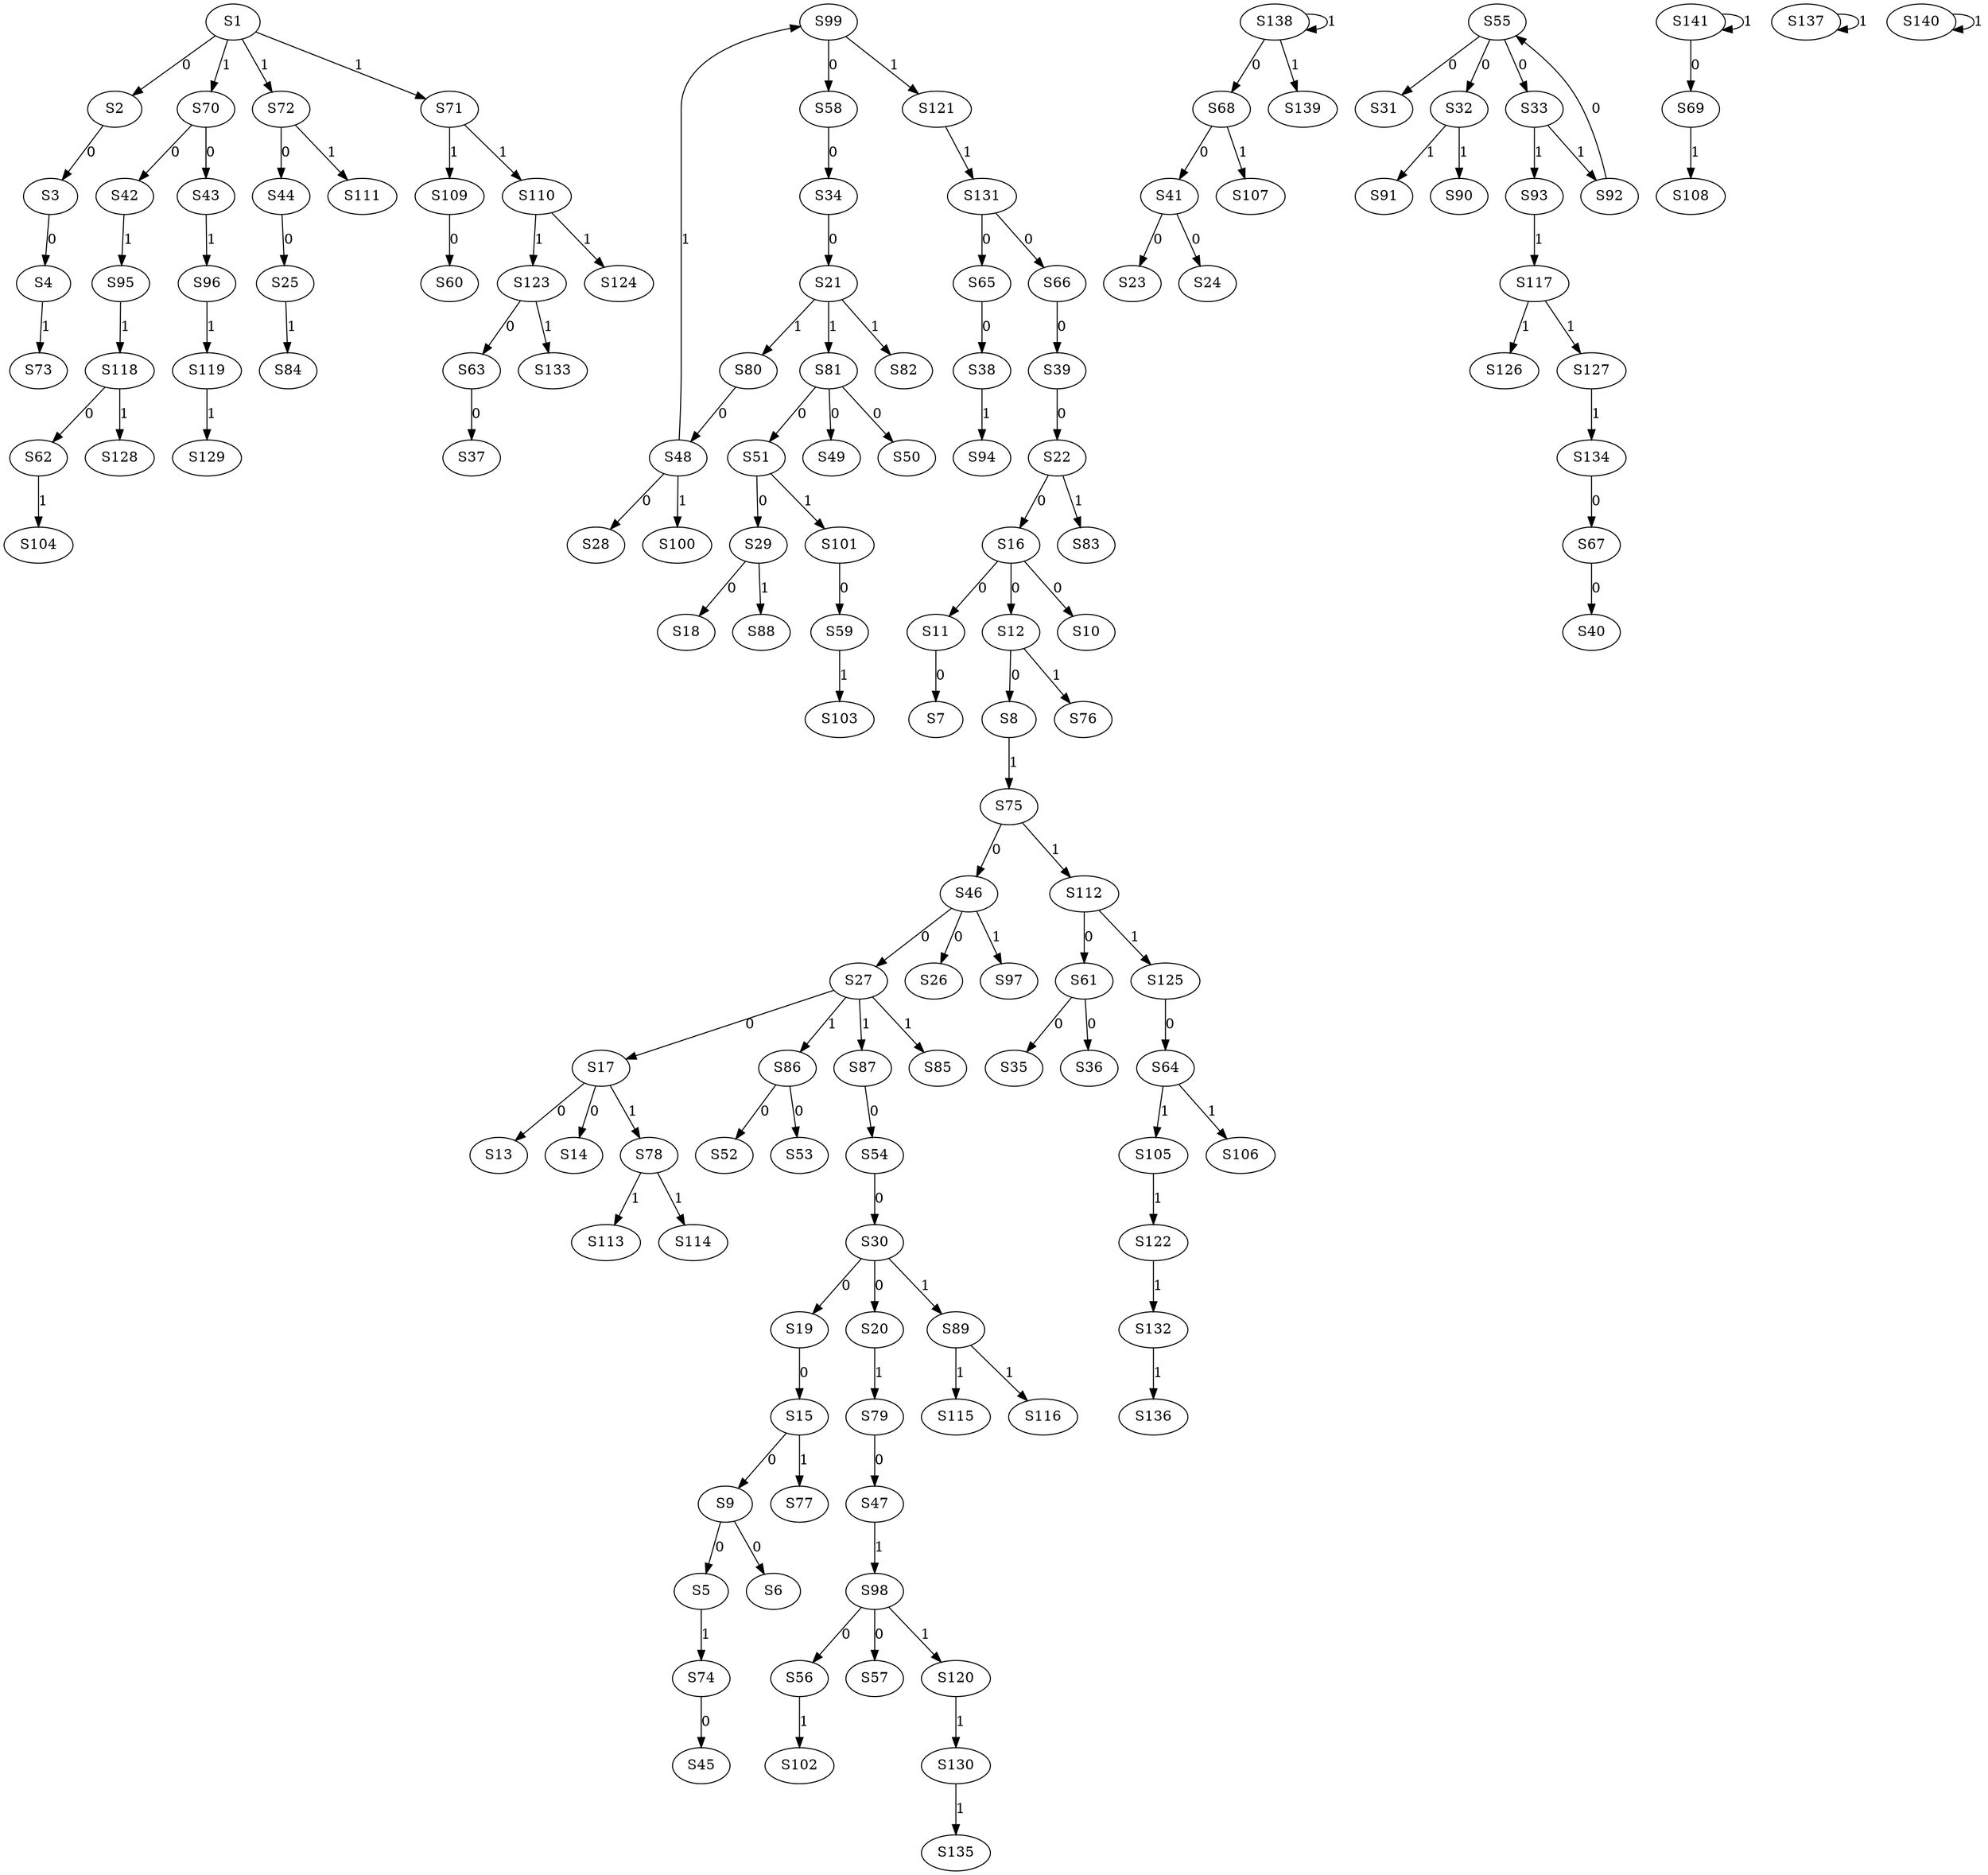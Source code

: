 strict digraph {
	S1 -> S2 [ label = 0 ];
	S2 -> S3 [ label = 0 ];
	S3 -> S4 [ label = 0 ];
	S9 -> S5 [ label = 0 ];
	S9 -> S6 [ label = 0 ];
	S11 -> S7 [ label = 0 ];
	S12 -> S8 [ label = 0 ];
	S15 -> S9 [ label = 0 ];
	S16 -> S10 [ label = 0 ];
	S16 -> S11 [ label = 0 ];
	S16 -> S12 [ label = 0 ];
	S17 -> S13 [ label = 0 ];
	S17 -> S14 [ label = 0 ];
	S19 -> S15 [ label = 0 ];
	S22 -> S16 [ label = 0 ];
	S27 -> S17 [ label = 0 ];
	S29 -> S18 [ label = 0 ];
	S30 -> S19 [ label = 0 ];
	S30 -> S20 [ label = 0 ];
	S34 -> S21 [ label = 0 ];
	S39 -> S22 [ label = 0 ];
	S41 -> S23 [ label = 0 ];
	S41 -> S24 [ label = 0 ];
	S44 -> S25 [ label = 0 ];
	S46 -> S26 [ label = 0 ];
	S46 -> S27 [ label = 0 ];
	S48 -> S28 [ label = 0 ];
	S51 -> S29 [ label = 0 ];
	S54 -> S30 [ label = 0 ];
	S55 -> S31 [ label = 0 ];
	S55 -> S32 [ label = 0 ];
	S55 -> S33 [ label = 0 ];
	S58 -> S34 [ label = 0 ];
	S61 -> S35 [ label = 0 ];
	S61 -> S36 [ label = 0 ];
	S63 -> S37 [ label = 0 ];
	S65 -> S38 [ label = 0 ];
	S66 -> S39 [ label = 0 ];
	S67 -> S40 [ label = 0 ];
	S68 -> S41 [ label = 0 ];
	S70 -> S42 [ label = 0 ];
	S70 -> S43 [ label = 0 ];
	S72 -> S44 [ label = 0 ];
	S74 -> S45 [ label = 0 ];
	S75 -> S46 [ label = 0 ];
	S79 -> S47 [ label = 0 ];
	S80 -> S48 [ label = 0 ];
	S81 -> S49 [ label = 0 ];
	S81 -> S50 [ label = 0 ];
	S81 -> S51 [ label = 0 ];
	S86 -> S52 [ label = 0 ];
	S86 -> S53 [ label = 0 ];
	S87 -> S54 [ label = 0 ];
	S92 -> S55 [ label = 0 ];
	S98 -> S56 [ label = 0 ];
	S98 -> S57 [ label = 0 ];
	S99 -> S58 [ label = 0 ];
	S101 -> S59 [ label = 0 ];
	S109 -> S60 [ label = 0 ];
	S112 -> S61 [ label = 0 ];
	S118 -> S62 [ label = 0 ];
	S123 -> S63 [ label = 0 ];
	S125 -> S64 [ label = 0 ];
	S131 -> S65 [ label = 0 ];
	S131 -> S66 [ label = 0 ];
	S134 -> S67 [ label = 0 ];
	S138 -> S68 [ label = 0 ];
	S141 -> S69 [ label = 0 ];
	S1 -> S70 [ label = 1 ];
	S1 -> S71 [ label = 1 ];
	S1 -> S72 [ label = 1 ];
	S4 -> S73 [ label = 1 ];
	S5 -> S74 [ label = 1 ];
	S8 -> S75 [ label = 1 ];
	S12 -> S76 [ label = 1 ];
	S15 -> S77 [ label = 1 ];
	S17 -> S78 [ label = 1 ];
	S20 -> S79 [ label = 1 ];
	S21 -> S80 [ label = 1 ];
	S21 -> S81 [ label = 1 ];
	S21 -> S82 [ label = 1 ];
	S22 -> S83 [ label = 1 ];
	S25 -> S84 [ label = 1 ];
	S27 -> S85 [ label = 1 ];
	S27 -> S86 [ label = 1 ];
	S27 -> S87 [ label = 1 ];
	S29 -> S88 [ label = 1 ];
	S30 -> S89 [ label = 1 ];
	S32 -> S90 [ label = 1 ];
	S32 -> S91 [ label = 1 ];
	S33 -> S92 [ label = 1 ];
	S33 -> S93 [ label = 1 ];
	S38 -> S94 [ label = 1 ];
	S42 -> S95 [ label = 1 ];
	S43 -> S96 [ label = 1 ];
	S46 -> S97 [ label = 1 ];
	S47 -> S98 [ label = 1 ];
	S48 -> S99 [ label = 1 ];
	S48 -> S100 [ label = 1 ];
	S51 -> S101 [ label = 1 ];
	S56 -> S102 [ label = 1 ];
	S59 -> S103 [ label = 1 ];
	S62 -> S104 [ label = 1 ];
	S64 -> S105 [ label = 1 ];
	S64 -> S106 [ label = 1 ];
	S68 -> S107 [ label = 1 ];
	S69 -> S108 [ label = 1 ];
	S71 -> S109 [ label = 1 ];
	S71 -> S110 [ label = 1 ];
	S72 -> S111 [ label = 1 ];
	S75 -> S112 [ label = 1 ];
	S78 -> S113 [ label = 1 ];
	S78 -> S114 [ label = 1 ];
	S89 -> S115 [ label = 1 ];
	S89 -> S116 [ label = 1 ];
	S93 -> S117 [ label = 1 ];
	S95 -> S118 [ label = 1 ];
	S96 -> S119 [ label = 1 ];
	S98 -> S120 [ label = 1 ];
	S99 -> S121 [ label = 1 ];
	S105 -> S122 [ label = 1 ];
	S110 -> S123 [ label = 1 ];
	S110 -> S124 [ label = 1 ];
	S112 -> S125 [ label = 1 ];
	S117 -> S126 [ label = 1 ];
	S117 -> S127 [ label = 1 ];
	S118 -> S128 [ label = 1 ];
	S119 -> S129 [ label = 1 ];
	S120 -> S130 [ label = 1 ];
	S121 -> S131 [ label = 1 ];
	S122 -> S132 [ label = 1 ];
	S123 -> S133 [ label = 1 ];
	S127 -> S134 [ label = 1 ];
	S130 -> S135 [ label = 1 ];
	S132 -> S136 [ label = 1 ];
	S137 -> S137 [ label = 1 ];
	S138 -> S138 [ label = 1 ];
	S138 -> S139 [ label = 1 ];
	S140 -> S140 [ label = 1 ];
	S141 -> S141 [ label = 1 ];
}